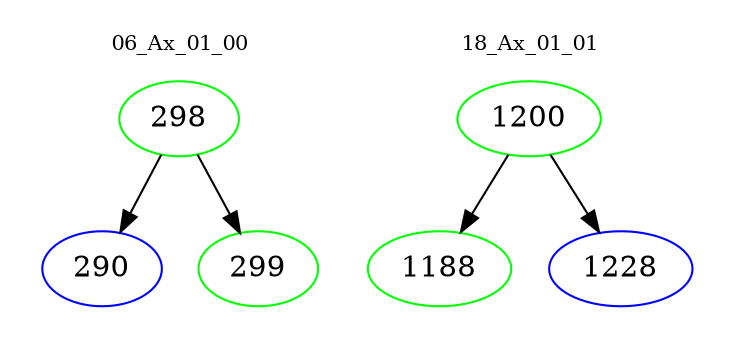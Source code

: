digraph{
subgraph cluster_0 {
color = white
label = "06_Ax_01_00";
fontsize=10;
T0_298 [label="298", color="green"]
T0_298 -> T0_290 [color="black"]
T0_290 [label="290", color="blue"]
T0_298 -> T0_299 [color="black"]
T0_299 [label="299", color="green"]
}
subgraph cluster_1 {
color = white
label = "18_Ax_01_01";
fontsize=10;
T1_1200 [label="1200", color="green"]
T1_1200 -> T1_1188 [color="black"]
T1_1188 [label="1188", color="green"]
T1_1200 -> T1_1228 [color="black"]
T1_1228 [label="1228", color="blue"]
}
}
